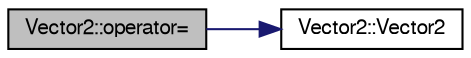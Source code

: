 digraph G
{
  bgcolor="transparent";
  edge [fontname="FreeSans",fontsize=10,labelfontname="FreeSans",labelfontsize=10];
  node [fontname="FreeSans",fontsize=10,shape=record];
  rankdir=LR;
  Node1 [label="Vector2::operator=",height=0.2,width=0.4,color="black", fillcolor="grey75", style="filled" fontcolor="black"];
  Node1 -> Node2 [color="midnightblue",fontsize=10,style="solid"];
  Node2 [label="Vector2::Vector2",height=0.2,width=0.4,color="black",URL="$struct_vector2.html#22104d1809be26a419ef1f959e3761bf",tooltip="A default constructor to set the vector&#39;s variables to 0."];
}
